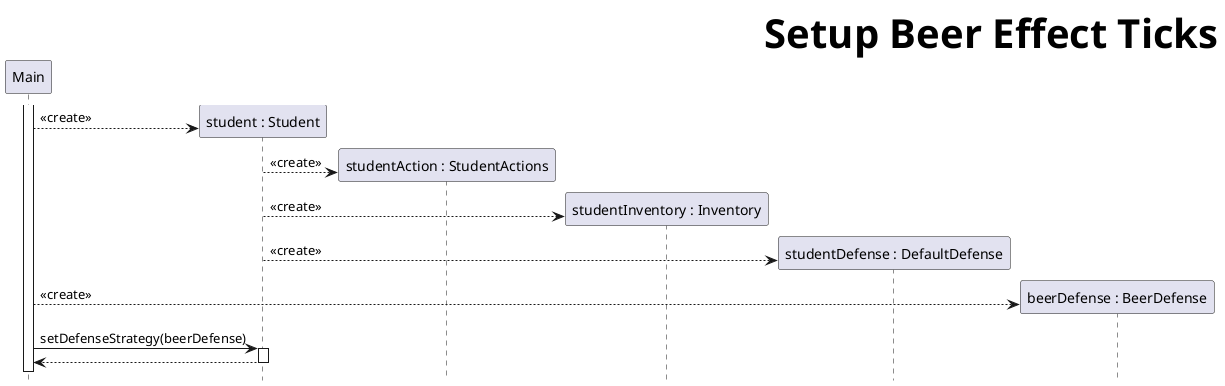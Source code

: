 @startuml SetupBeerEffectTicks
skinparam headerFontSize 40
skinparam HeaderFontColor #000000
skinparam HeaderFontStyle bold
header Setup Beer Effect Ticks
hide footbox

participant main as "Main"
activate main

create student as "student : Student"
main --> student : <<create>>
create studentAction as "studentAction : StudentActions"
student --> studentAction : <<create>>
create inventory as "studentInventory : Inventory"
student --> inventory : <<create>>
create defense as "studentDefense : DefaultDefense"
student --> defense --: <<create>>

create beerDefense as "beerDefense : BeerDefense"
main --> beerDefense : <<create>>

main -> student ++ : setDefenseStrategy(beerDefense)
return

@enduml